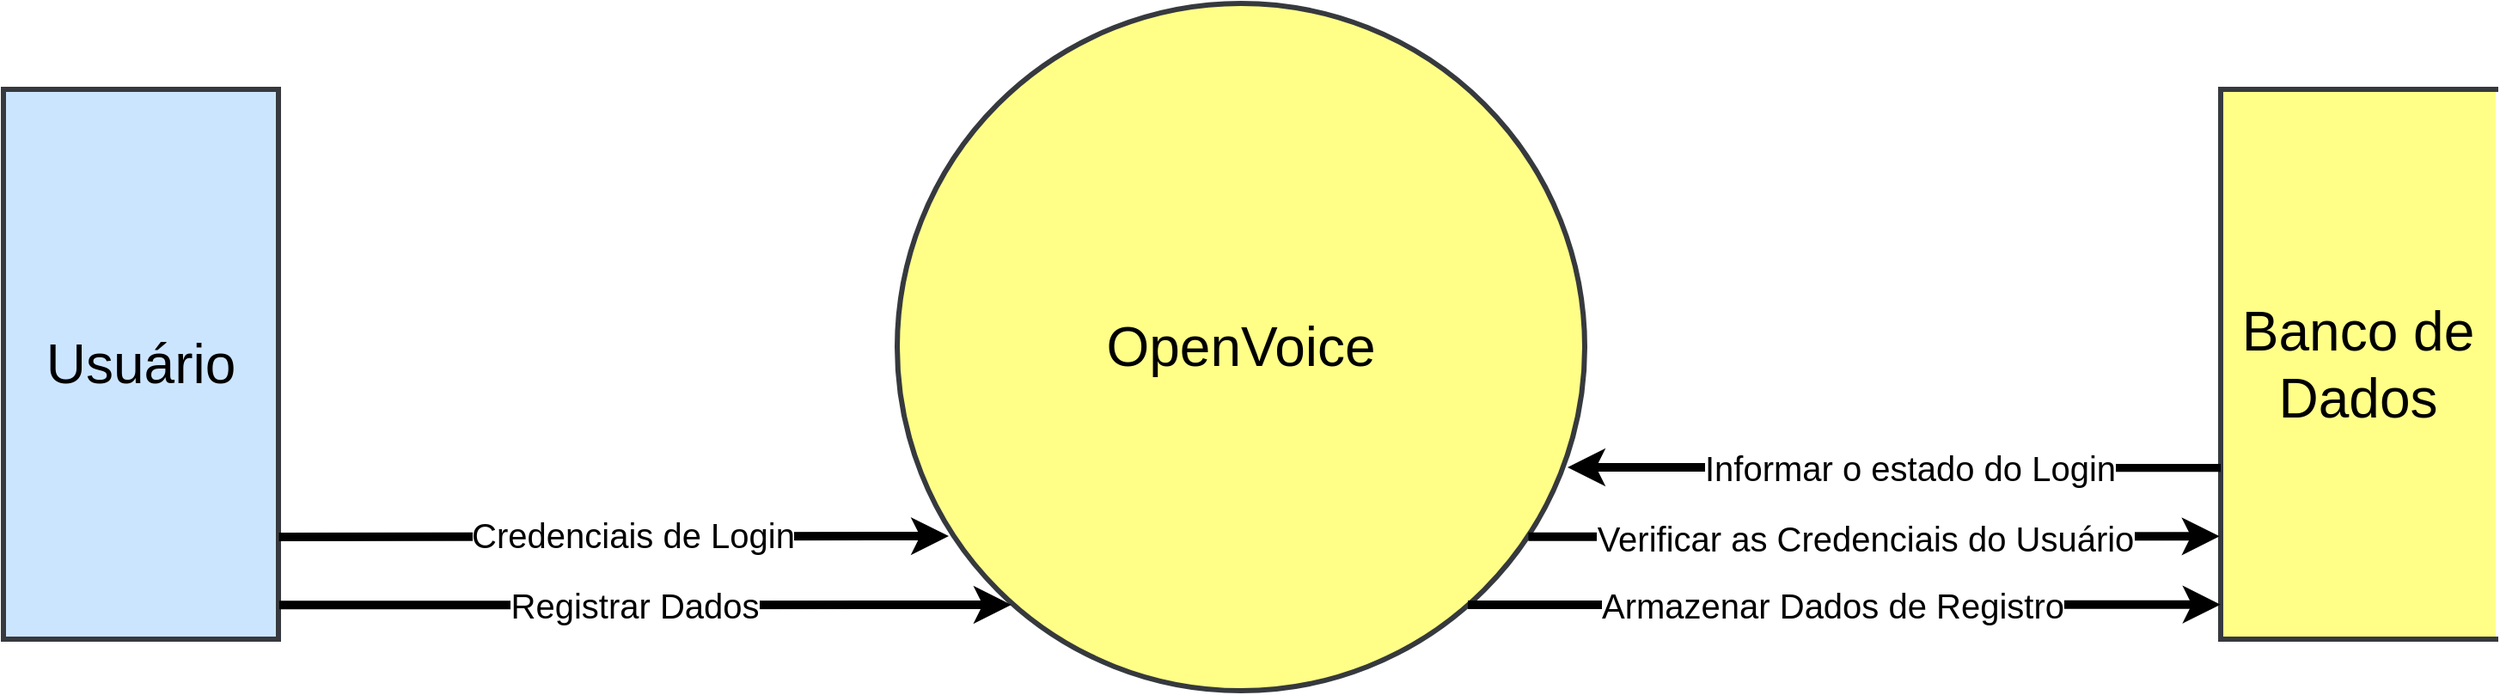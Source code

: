 <mxfile version="24.8.4">
  <diagram name="Page-1" id="RUOL-5rVlNPiTvtHbr-Q">
    <mxGraphModel dx="1461" dy="1015" grid="1" gridSize="10" guides="1" tooltips="1" connect="1" arrows="1" fold="1" page="1" pageScale="1" pageWidth="850" pageHeight="1100" math="0" shadow="0">
      <root>
        <mxCell id="0" />
        <mxCell id="1" parent="0" />
        <mxCell id="dgugD9RGf2uUf7r9yJ4--1" value="&lt;font style=&quot;font-size: 32px;&quot;&gt;OpenVoice&lt;br&gt;&lt;/font&gt;" style="ellipse;whiteSpace=wrap;html=1;aspect=fixed;strokeWidth=3;fillColor=#ffff88;strokeColor=#36393d;" vertex="1" parent="1">
          <mxGeometry x="-30" y="130" width="400" height="400" as="geometry" />
        </mxCell>
        <mxCell id="dgugD9RGf2uUf7r9yJ4--2" value="&lt;font style=&quot;font-size: 32px;&quot;&gt;Usuário&lt;/font&gt;" style="html=1;dashed=0;whiteSpace=wrap;strokeWidth=3;fillColor=#cce5ff;strokeColor=#36393d;" vertex="1" parent="1">
          <mxGeometry x="-550" y="180" width="160" height="320" as="geometry" />
        </mxCell>
        <mxCell id="dgugD9RGf2uUf7r9yJ4--3" value="&lt;font style=&quot;font-size: 32px;&quot;&gt;Banco de Dados&lt;br&gt;&lt;/font&gt;" style="html=1;dashed=0;whiteSpace=wrap;shape=partialRectangle;right=0;strokeWidth=3;fillColor=#ffff88;strokeColor=#36393d;" vertex="1" parent="1">
          <mxGeometry x="740" y="180" width="160" height="320" as="geometry" />
        </mxCell>
        <mxCell id="dgugD9RGf2uUf7r9yJ4--4" value="&amp;nbsp;" style="endArrow=classic;html=1;rounded=0;strokeWidth=5;exitX=1.003;exitY=0.938;exitDx=0;exitDy=0;entryX=0.166;entryY=0.875;entryDx=0;entryDy=0;exitPerimeter=0;startArrow=none;startFill=0;endFill=1;entryPerimeter=0;" edge="1" parent="1" source="dgugD9RGf2uUf7r9yJ4--2" target="dgugD9RGf2uUf7r9yJ4--1">
          <mxGeometry width="50" height="50" relative="1" as="geometry">
            <mxPoint x="-90" y="490" as="sourcePoint" />
            <mxPoint x="-40" y="440" as="targetPoint" />
          </mxGeometry>
        </mxCell>
        <mxCell id="dgugD9RGf2uUf7r9yJ4--5" value="&lt;font style=&quot;font-size: 20px;&quot;&gt;Registrar Dados&lt;/font&gt;" style="edgeLabel;html=1;align=center;verticalAlign=middle;resizable=0;points=[];" vertex="1" connectable="0" parent="dgugD9RGf2uUf7r9yJ4--4">
          <mxGeometry x="-0.032" relative="1" as="geometry">
            <mxPoint as="offset" />
          </mxGeometry>
        </mxCell>
        <mxCell id="dgugD9RGf2uUf7r9yJ4--8" value="&amp;nbsp;" style="endArrow=classic;html=1;rounded=0;strokeWidth=5;exitX=0.83;exitY=0.875;exitDx=0;exitDy=0;entryX=-0.001;entryY=0.937;entryDx=0;entryDy=0;startArrow=none;startFill=0;endFill=1;entryPerimeter=0;exitPerimeter=0;" edge="1" parent="1" source="dgugD9RGf2uUf7r9yJ4--1" target="dgugD9RGf2uUf7r9yJ4--3">
          <mxGeometry width="50" height="50" relative="1" as="geometry">
            <mxPoint x="290" y="551" as="sourcePoint" />
            <mxPoint x="646" y="550" as="targetPoint" />
          </mxGeometry>
        </mxCell>
        <mxCell id="dgugD9RGf2uUf7r9yJ4--9" value="&lt;font style=&quot;font-size: 20px;&quot;&gt;Armazenar Dados de Registro&lt;br&gt;&lt;/font&gt;" style="edgeLabel;html=1;align=center;verticalAlign=middle;resizable=0;points=[];" vertex="1" connectable="0" parent="dgugD9RGf2uUf7r9yJ4--8">
          <mxGeometry x="-0.032" relative="1" as="geometry">
            <mxPoint as="offset" />
          </mxGeometry>
        </mxCell>
        <mxCell id="dgugD9RGf2uUf7r9yJ4--10" value="" style="endArrow=classic;html=1;rounded=0;strokeWidth=5;endFill=1;exitX=1.002;exitY=0.814;exitDx=0;exitDy=0;exitPerimeter=0;entryX=0.075;entryY=0.775;entryDx=0;entryDy=0;entryPerimeter=0;" edge="1" parent="1" source="dgugD9RGf2uUf7r9yJ4--2" target="dgugD9RGf2uUf7r9yJ4--1">
          <mxGeometry width="50" height="50" relative="1" as="geometry">
            <mxPoint x="-260" y="440" as="sourcePoint" />
            <mxPoint x="-40" y="400" as="targetPoint" />
          </mxGeometry>
        </mxCell>
        <mxCell id="dgugD9RGf2uUf7r9yJ4--15" value="&lt;font style=&quot;font-size: 20px;&quot;&gt;Credenciais de Login&lt;br&gt;&lt;/font&gt;" style="edgeLabel;html=1;align=center;verticalAlign=middle;resizable=0;points=[];" vertex="1" connectable="0" parent="dgugD9RGf2uUf7r9yJ4--10">
          <mxGeometry x="0.052" y="1" relative="1" as="geometry">
            <mxPoint as="offset" />
          </mxGeometry>
        </mxCell>
        <mxCell id="dgugD9RGf2uUf7r9yJ4--14" value="" style="endArrow=classic;html=1;rounded=0;strokeWidth=5;endFill=1;exitX=0.918;exitY=0.776;exitDx=0;exitDy=0;entryX=-0.004;entryY=0.813;entryDx=0;entryDy=0;entryPerimeter=0;startArrow=none;startFill=0;exitPerimeter=0;" edge="1" parent="1" source="dgugD9RGf2uUf7r9yJ4--1" target="dgugD9RGf2uUf7r9yJ4--3">
          <mxGeometry width="50" height="50" relative="1" as="geometry">
            <mxPoint x="317" y="430" as="sourcePoint" />
            <mxPoint x="646" y="430" as="targetPoint" />
          </mxGeometry>
        </mxCell>
        <mxCell id="dgugD9RGf2uUf7r9yJ4--17" value="&lt;font style=&quot;font-size: 20px;&quot;&gt;Verificar as Credenciais do Usuário&lt;br&gt;&lt;/font&gt;" style="edgeLabel;html=1;align=center;verticalAlign=middle;resizable=0;points=[];" vertex="1" connectable="0" parent="dgugD9RGf2uUf7r9yJ4--14">
          <mxGeometry x="-0.158" relative="1" as="geometry">
            <mxPoint x="26" as="offset" />
          </mxGeometry>
        </mxCell>
        <mxCell id="dgugD9RGf2uUf7r9yJ4--18" value="" style="endArrow=none;html=1;rounded=0;strokeWidth=5;endFill=0;entryX=0;entryY=0.688;entryDx=0;entryDy=0;entryPerimeter=0;startArrow=classic;startFill=1;exitX=0.975;exitY=0.675;exitDx=0;exitDy=0;exitPerimeter=0;" edge="1" parent="1" source="dgugD9RGf2uUf7r9yJ4--1" target="dgugD9RGf2uUf7r9yJ4--3">
          <mxGeometry width="50" height="50" relative="1" as="geometry">
            <mxPoint x="330" y="400" as="sourcePoint" />
            <mxPoint x="692" y="400" as="targetPoint" />
          </mxGeometry>
        </mxCell>
        <mxCell id="dgugD9RGf2uUf7r9yJ4--19" value="&lt;font style=&quot;font-size: 20px;&quot;&gt;Informar o estado do Login&lt;br&gt;&lt;/font&gt;" style="edgeLabel;html=1;align=center;verticalAlign=middle;resizable=0;points=[];" vertex="1" connectable="0" parent="dgugD9RGf2uUf7r9yJ4--18">
          <mxGeometry x="-0.158" relative="1" as="geometry">
            <mxPoint x="39" as="offset" />
          </mxGeometry>
        </mxCell>
      </root>
    </mxGraphModel>
  </diagram>
</mxfile>

